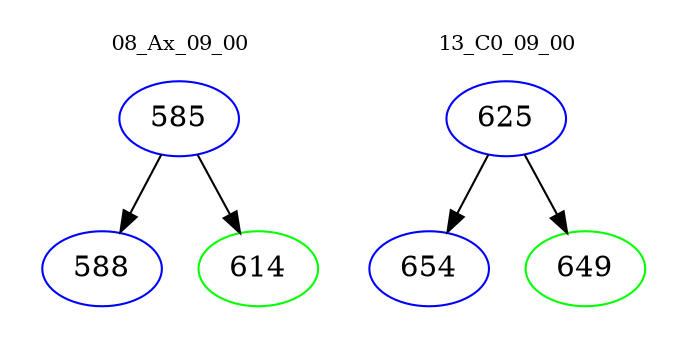 digraph{
subgraph cluster_0 {
color = white
label = "08_Ax_09_00";
fontsize=10;
T0_585 [label="585", color="blue"]
T0_585 -> T0_588 [color="black"]
T0_588 [label="588", color="blue"]
T0_585 -> T0_614 [color="black"]
T0_614 [label="614", color="green"]
}
subgraph cluster_1 {
color = white
label = "13_C0_09_00";
fontsize=10;
T1_625 [label="625", color="blue"]
T1_625 -> T1_654 [color="black"]
T1_654 [label="654", color="blue"]
T1_625 -> T1_649 [color="black"]
T1_649 [label="649", color="green"]
}
}
